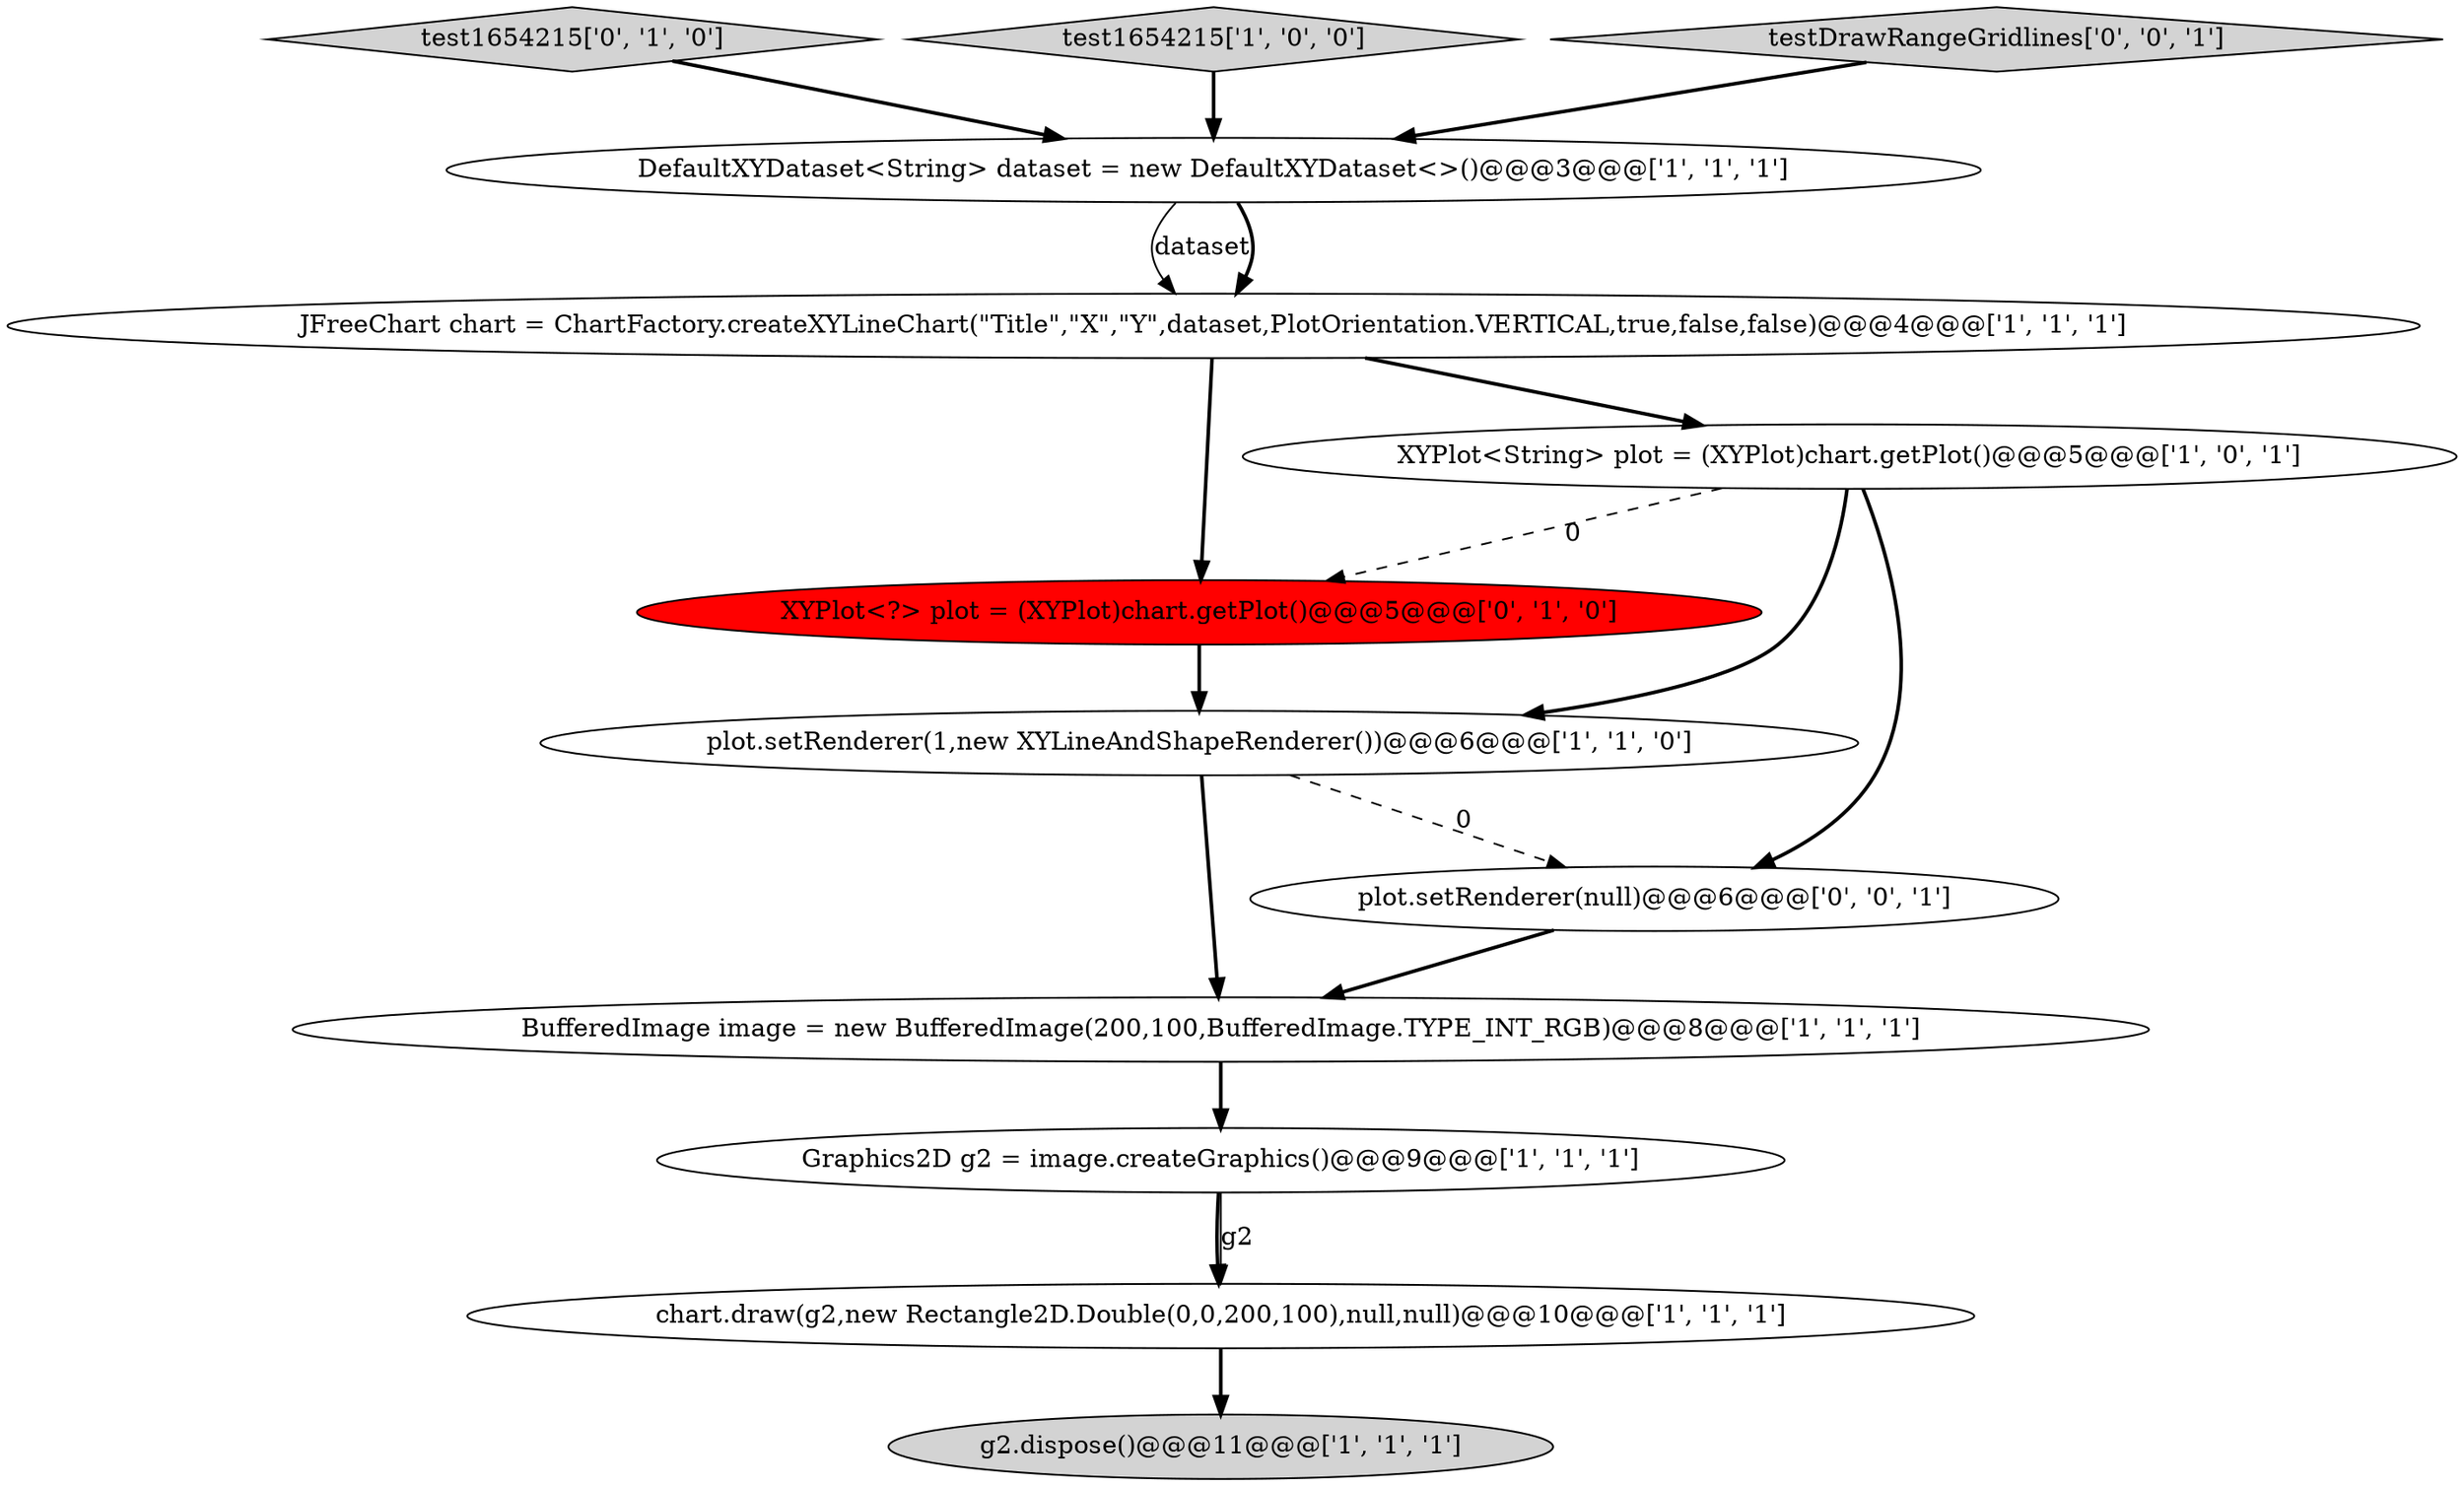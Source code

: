 digraph {
2 [style = filled, label = "JFreeChart chart = ChartFactory.createXYLineChart(\"Title\",\"X\",\"Y\",dataset,PlotOrientation.VERTICAL,true,false,false)@@@4@@@['1', '1', '1']", fillcolor = white, shape = ellipse image = "AAA0AAABBB1BBB"];
0 [style = filled, label = "chart.draw(g2,new Rectangle2D.Double(0,0,200,100),null,null)@@@10@@@['1', '1', '1']", fillcolor = white, shape = ellipse image = "AAA0AAABBB1BBB"];
4 [style = filled, label = "g2.dispose()@@@11@@@['1', '1', '1']", fillcolor = lightgray, shape = ellipse image = "AAA0AAABBB1BBB"];
8 [style = filled, label = "DefaultXYDataset<String> dataset = new DefaultXYDataset<>()@@@3@@@['1', '1', '1']", fillcolor = white, shape = ellipse image = "AAA0AAABBB1BBB"];
3 [style = filled, label = "plot.setRenderer(1,new XYLineAndShapeRenderer())@@@6@@@['1', '1', '0']", fillcolor = white, shape = ellipse image = "AAA0AAABBB1BBB"];
9 [style = filled, label = "test1654215['0', '1', '0']", fillcolor = lightgray, shape = diamond image = "AAA0AAABBB2BBB"];
12 [style = filled, label = "plot.setRenderer(null)@@@6@@@['0', '0', '1']", fillcolor = white, shape = ellipse image = "AAA0AAABBB3BBB"];
7 [style = filled, label = "test1654215['1', '0', '0']", fillcolor = lightgray, shape = diamond image = "AAA0AAABBB1BBB"];
11 [style = filled, label = "testDrawRangeGridlines['0', '0', '1']", fillcolor = lightgray, shape = diamond image = "AAA0AAABBB3BBB"];
6 [style = filled, label = "BufferedImage image = new BufferedImage(200,100,BufferedImage.TYPE_INT_RGB)@@@8@@@['1', '1', '1']", fillcolor = white, shape = ellipse image = "AAA0AAABBB1BBB"];
1 [style = filled, label = "Graphics2D g2 = image.createGraphics()@@@9@@@['1', '1', '1']", fillcolor = white, shape = ellipse image = "AAA0AAABBB1BBB"];
10 [style = filled, label = "XYPlot<?> plot = (XYPlot)chart.getPlot()@@@5@@@['0', '1', '0']", fillcolor = red, shape = ellipse image = "AAA1AAABBB2BBB"];
5 [style = filled, label = "XYPlot<String> plot = (XYPlot)chart.getPlot()@@@5@@@['1', '0', '1']", fillcolor = white, shape = ellipse image = "AAA0AAABBB1BBB"];
8->2 [style = solid, label="dataset"];
5->3 [style = bold, label=""];
6->1 [style = bold, label=""];
11->8 [style = bold, label=""];
3->6 [style = bold, label=""];
10->3 [style = bold, label=""];
1->0 [style = bold, label=""];
3->12 [style = dashed, label="0"];
8->2 [style = bold, label=""];
5->12 [style = bold, label=""];
7->8 [style = bold, label=""];
0->4 [style = bold, label=""];
2->10 [style = bold, label=""];
9->8 [style = bold, label=""];
12->6 [style = bold, label=""];
5->10 [style = dashed, label="0"];
1->0 [style = solid, label="g2"];
2->5 [style = bold, label=""];
}
